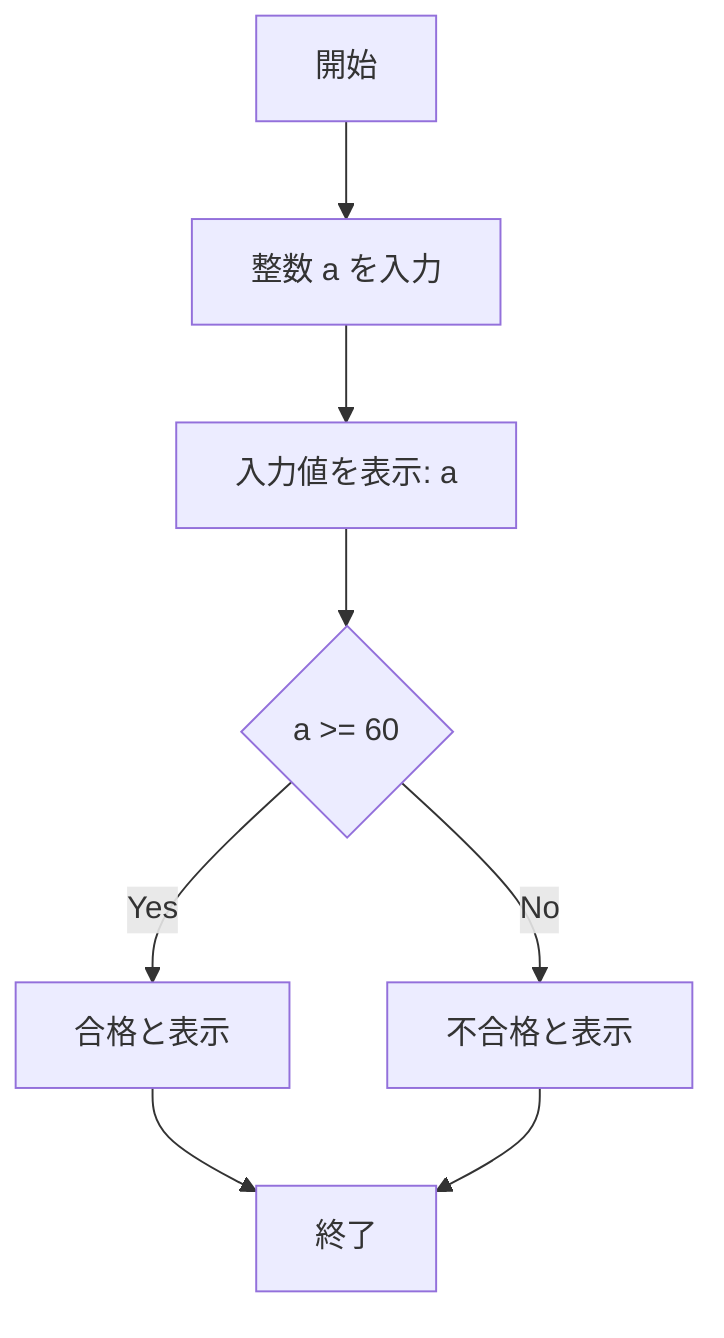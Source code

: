 graph TD
    A[開始] --> B[整数 a を入力]
    B --> C[入力値を表示: a]
    C --> D{a >= 60}
    D -->|Yes| E[合格と表示]
    D -->|No| F[不合格と表示]
    E --> G[終了]
    F --> G